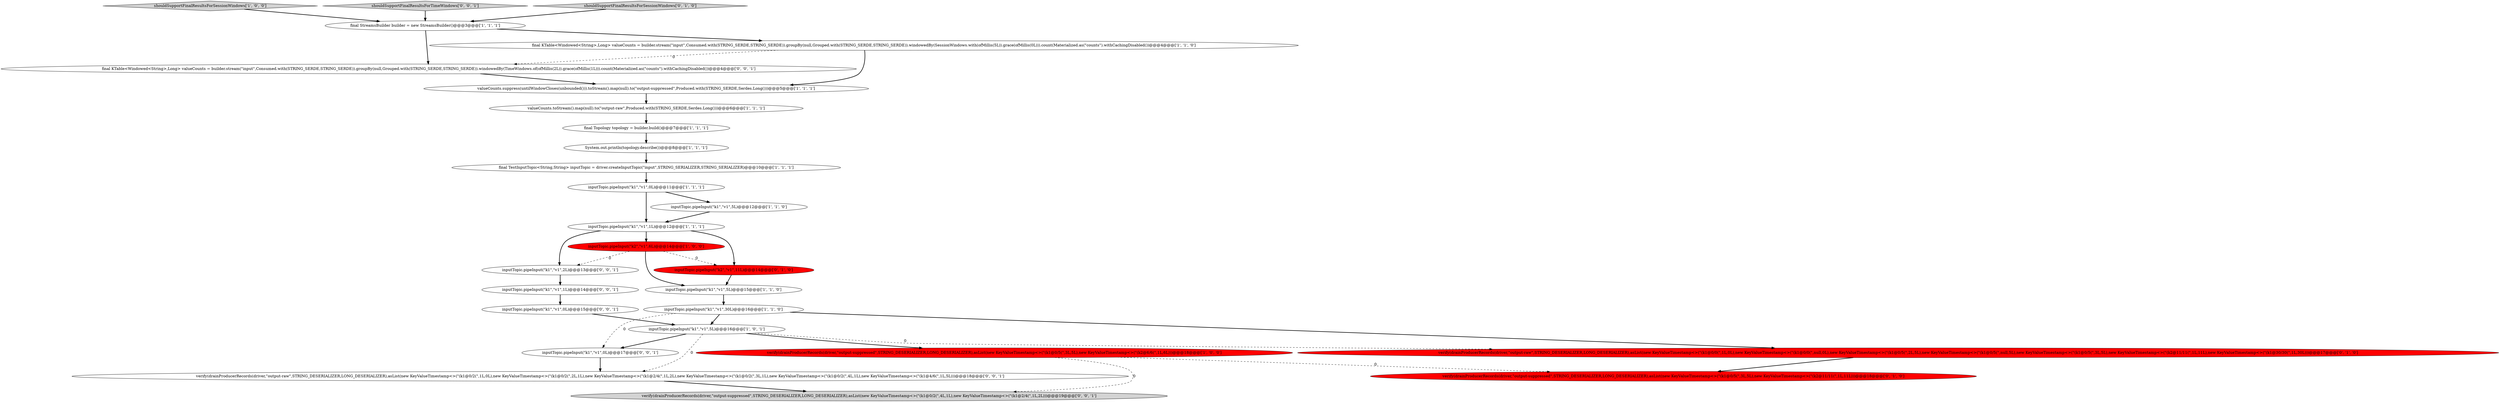 digraph {
12 [style = filled, label = "inputTopic.pipeInput(\"k1\",\"v1\",5L)@@@16@@@['1', '0', '1']", fillcolor = white, shape = ellipse image = "AAA0AAABBB1BBB"];
9 [style = filled, label = "final StreamsBuilder builder = new StreamsBuilder()@@@3@@@['1', '1', '1']", fillcolor = white, shape = ellipse image = "AAA0AAABBB1BBB"];
21 [style = filled, label = "final KTable<Windowed<String>,Long> valueCounts = builder.stream(\"input\",Consumed.with(STRING_SERDE,STRING_SERDE)).groupBy(null,Grouped.with(STRING_SERDE,STRING_SERDE)).windowedBy(TimeWindows.of(ofMillis(2L)).grace(ofMillis(1L))).count(Materialized.as(\"counts\").withCachingDisabled())@@@4@@@['0', '0', '1']", fillcolor = white, shape = ellipse image = "AAA0AAABBB3BBB"];
14 [style = filled, label = "inputTopic.pipeInput(\"k1\",\"v1\",0L)@@@11@@@['1', '1', '1']", fillcolor = white, shape = ellipse image = "AAA0AAABBB1BBB"];
25 [style = filled, label = "verify(drainProducerRecords(driver,\"output-raw\",STRING_DESERIALIZER,LONG_DESERIALIZER),asList(new KeyValueTimestamp<>(\"(k1@0/2(\",1L,0L),new KeyValueTimestamp<>(\"(k1@0/2(\",2L,1L),new KeyValueTimestamp<>(\"(k1@2/4(\",1L,2L),new KeyValueTimestamp<>(\"(k1@0/2(\",3L,1L),new KeyValueTimestamp<>(\"(k1@0/2(\",4L,1L),new KeyValueTimestamp<>(\"(k1@4/6(\",1L,5L)))@@@18@@@['0', '0', '1']", fillcolor = white, shape = ellipse image = "AAA0AAABBB3BBB"];
5 [style = filled, label = "verify(drainProducerRecords(driver,\"output-suppressed\",STRING_DESERIALIZER,LONG_DESERIALIZER),asList(new KeyValueTimestamp<>(\"(k1@0/5(\",3L,5L),new KeyValueTimestamp<>(\"(k2@6/6(\",1L,6L)))@@@18@@@['1', '0', '0']", fillcolor = red, shape = ellipse image = "AAA1AAABBB1BBB"];
3 [style = filled, label = "inputTopic.pipeInput(\"k1\",\"v1\",30L)@@@16@@@['1', '1', '0']", fillcolor = white, shape = ellipse image = "AAA0AAABBB1BBB"];
13 [style = filled, label = "inputTopic.pipeInput(\"k1\",\"v1\",5L)@@@15@@@['1', '1', '0']", fillcolor = white, shape = ellipse image = "AAA0AAABBB1BBB"];
7 [style = filled, label = "final Topology topology = builder.build()@@@7@@@['1', '1', '1']", fillcolor = white, shape = ellipse image = "AAA0AAABBB1BBB"];
26 [style = filled, label = "verify(drainProducerRecords(driver,\"output-suppressed\",STRING_DESERIALIZER,LONG_DESERIALIZER),asList(new KeyValueTimestamp<>(\"(k1@0/2(\",4L,1L),new KeyValueTimestamp<>(\"(k1@2/4(\",1L,2L)))@@@19@@@['0', '0', '1']", fillcolor = lightgray, shape = ellipse image = "AAA0AAABBB3BBB"];
20 [style = filled, label = "inputTopic.pipeInput(\"k1\",\"v1\",2L)@@@13@@@['0', '0', '1']", fillcolor = white, shape = ellipse image = "AAA0AAABBB3BBB"];
4 [style = filled, label = "valueCounts.toStream().map(null).to(\"output-raw\",Produced.with(STRING_SERDE,Serdes.Long()))@@@6@@@['1', '1', '1']", fillcolor = white, shape = ellipse image = "AAA0AAABBB1BBB"];
2 [style = filled, label = "inputTopic.pipeInput(\"k1\",\"v1\",1L)@@@12@@@['1', '1', '1']", fillcolor = white, shape = ellipse image = "AAA0AAABBB1BBB"];
11 [style = filled, label = "shouldSupportFinalResultsForSessionWindows['1', '0', '0']", fillcolor = lightgray, shape = diamond image = "AAA0AAABBB1BBB"];
23 [style = filled, label = "shouldSupportFinalResultsForTimeWindows['0', '0', '1']", fillcolor = lightgray, shape = diamond image = "AAA0AAABBB3BBB"];
0 [style = filled, label = "valueCounts.suppress(untilWindowCloses(unbounded())).toStream().map(null).to(\"output-suppressed\",Produced.with(STRING_SERDE,Serdes.Long()))@@@5@@@['1', '1', '1']", fillcolor = white, shape = ellipse image = "AAA0AAABBB1BBB"];
10 [style = filled, label = "inputTopic.pipeInput(\"k2\",\"v1\",6L)@@@14@@@['1', '0', '0']", fillcolor = red, shape = ellipse image = "AAA1AAABBB1BBB"];
18 [style = filled, label = "verify(drainProducerRecords(driver,\"output-raw\",STRING_DESERIALIZER,LONG_DESERIALIZER),asList(new KeyValueTimestamp<>(\"(k1@0/0(\",1L,0L),new KeyValueTimestamp<>(\"(k1@0/0(\",null,0L),new KeyValueTimestamp<>(\"(k1@0/5(\",2L,5L),new KeyValueTimestamp<>(\"(k1@0/5(\",null,5L),new KeyValueTimestamp<>(\"(k1@0/5(\",3L,5L),new KeyValueTimestamp<>(\"(k2@11/11(\",1L,11L),new KeyValueTimestamp<>(\"(k1@30/30(\",1L,30L)))@@@17@@@['0', '1', '0']", fillcolor = red, shape = ellipse image = "AAA1AAABBB2BBB"];
1 [style = filled, label = "final TestInputTopic<String,String> inputTopic = driver.createInputTopic(\"input\",STRING_SERIALIZER,STRING_SERIALIZER)@@@10@@@['1', '1', '1']", fillcolor = white, shape = ellipse image = "AAA0AAABBB1BBB"];
16 [style = filled, label = "verify(drainProducerRecords(driver,\"output-suppressed\",STRING_DESERIALIZER,LONG_DESERIALIZER),asList(new KeyValueTimestamp<>(\"(k1@0/5(\",3L,5L),new KeyValueTimestamp<>(\"(k2@11/11(\",1L,11L)))@@@18@@@['0', '1', '0']", fillcolor = red, shape = ellipse image = "AAA1AAABBB2BBB"];
15 [style = filled, label = "inputTopic.pipeInput(\"k1\",\"v1\",5L)@@@12@@@['1', '1', '0']", fillcolor = white, shape = ellipse image = "AAA0AAABBB1BBB"];
24 [style = filled, label = "inputTopic.pipeInput(\"k1\",\"v1\",1L)@@@14@@@['0', '0', '1']", fillcolor = white, shape = ellipse image = "AAA0AAABBB3BBB"];
27 [style = filled, label = "inputTopic.pipeInput(\"k1\",\"v1\",0L)@@@15@@@['0', '0', '1']", fillcolor = white, shape = ellipse image = "AAA0AAABBB3BBB"];
19 [style = filled, label = "inputTopic.pipeInput(\"k2\",\"v1\",11L)@@@14@@@['0', '1', '0']", fillcolor = red, shape = ellipse image = "AAA1AAABBB2BBB"];
22 [style = filled, label = "inputTopic.pipeInput(\"k1\",\"v1\",0L)@@@17@@@['0', '0', '1']", fillcolor = white, shape = ellipse image = "AAA0AAABBB3BBB"];
6 [style = filled, label = "final KTable<Windowed<String>,Long> valueCounts = builder.stream(\"input\",Consumed.with(STRING_SERDE,STRING_SERDE)).groupBy(null,Grouped.with(STRING_SERDE,STRING_SERDE)).windowedBy(SessionWindows.with(ofMillis(5L)).grace(ofMillis(0L))).count(Materialized.as(\"counts\").withCachingDisabled())@@@4@@@['1', '1', '0']", fillcolor = white, shape = ellipse image = "AAA0AAABBB1BBB"];
17 [style = filled, label = "shouldSupportFinalResultsForSessionWindows['0', '1', '0']", fillcolor = lightgray, shape = diamond image = "AAA0AAABBB2BBB"];
8 [style = filled, label = "System.out.println(topology.describe())@@@8@@@['1', '1', '1']", fillcolor = white, shape = ellipse image = "AAA0AAABBB1BBB"];
6->21 [style = dashed, label="0"];
22->25 [style = bold, label=""];
15->2 [style = bold, label=""];
2->20 [style = bold, label=""];
2->19 [style = bold, label=""];
12->5 [style = bold, label=""];
21->0 [style = bold, label=""];
27->12 [style = bold, label=""];
5->26 [style = dashed, label="0"];
10->19 [style = dashed, label="0"];
17->9 [style = bold, label=""];
6->0 [style = bold, label=""];
3->22 [style = dashed, label="0"];
3->12 [style = bold, label=""];
7->8 [style = bold, label=""];
2->10 [style = bold, label=""];
11->9 [style = bold, label=""];
4->7 [style = bold, label=""];
9->6 [style = bold, label=""];
3->18 [style = bold, label=""];
5->16 [style = dashed, label="0"];
8->1 [style = bold, label=""];
12->25 [style = dashed, label="0"];
19->13 [style = bold, label=""];
13->3 [style = bold, label=""];
10->13 [style = bold, label=""];
0->4 [style = bold, label=""];
25->26 [style = bold, label=""];
9->21 [style = bold, label=""];
12->18 [style = dashed, label="0"];
10->20 [style = dashed, label="0"];
1->14 [style = bold, label=""];
14->15 [style = bold, label=""];
14->2 [style = bold, label=""];
20->24 [style = bold, label=""];
23->9 [style = bold, label=""];
24->27 [style = bold, label=""];
12->22 [style = bold, label=""];
18->16 [style = bold, label=""];
}
